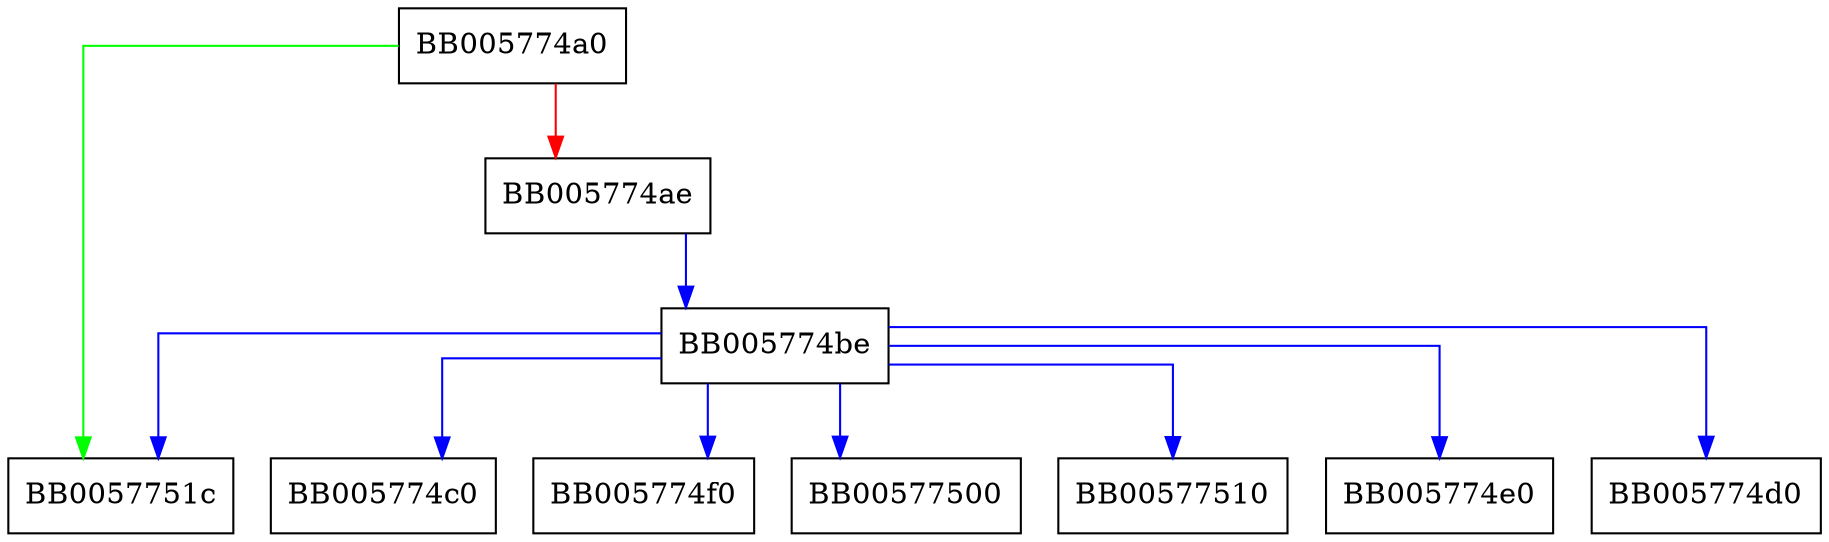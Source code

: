 digraph SCT_validation_status_string {
  node [shape="box"];
  graph [splines=ortho];
  BB005774a0 -> BB0057751c [color="green"];
  BB005774a0 -> BB005774ae [color="red"];
  BB005774ae -> BB005774be [color="blue"];
  BB005774be -> BB005774c0 [color="blue"];
  BB005774be -> BB005774f0 [color="blue"];
  BB005774be -> BB00577500 [color="blue"];
  BB005774be -> BB00577510 [color="blue"];
  BB005774be -> BB005774e0 [color="blue"];
  BB005774be -> BB005774d0 [color="blue"];
  BB005774be -> BB0057751c [color="blue"];
}